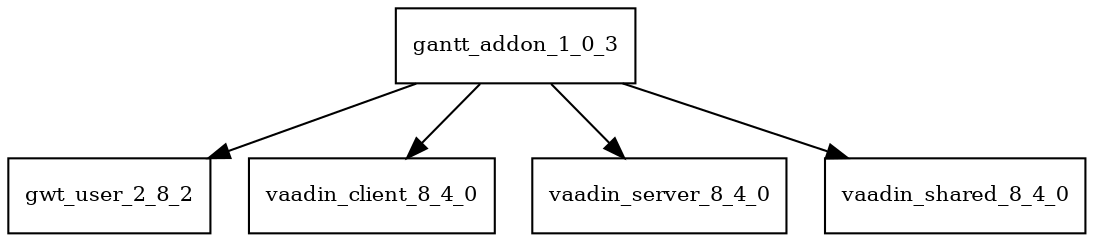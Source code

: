 digraph gantt_addon_1_0_3_dependencies {
  node [shape = box, fontsize=10.0];
  gantt_addon_1_0_3 -> gwt_user_2_8_2;
  gantt_addon_1_0_3 -> vaadin_client_8_4_0;
  gantt_addon_1_0_3 -> vaadin_server_8_4_0;
  gantt_addon_1_0_3 -> vaadin_shared_8_4_0;
}
